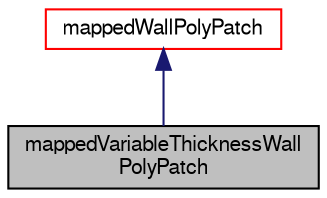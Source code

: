 digraph "mappedVariableThicknessWallPolyPatch"
{
  bgcolor="transparent";
  edge [fontname="FreeSans",fontsize="10",labelfontname="FreeSans",labelfontsize="10"];
  node [fontname="FreeSans",fontsize="10",shape=record];
  Node1 [label="mappedVariableThicknessWall\lPolyPatch",height=0.2,width=0.4,color="black", fillcolor="grey75", style="filled" fontcolor="black"];
  Node2 -> Node1 [dir="back",color="midnightblue",fontsize="10",style="solid",fontname="FreeSans"];
  Node2 [label="mappedWallPolyPatch",height=0.2,width=0.4,color="red",URL="$a01390.html",tooltip="Determines a mapping between patch face centres and mesh cell or face centres and processors they&#39;re ..."];
}
